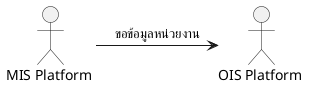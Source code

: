 @startuml
  :OIS Platform : as OIS
  :MIS Platform : as MIS
  MIS -right-> OIS : ขอข้อมูลหน่วยงาน
@enduml

